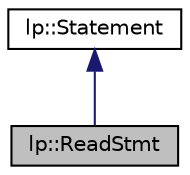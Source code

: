 digraph "lp::ReadStmt"
{
  edge [fontname="Helvetica",fontsize="10",labelfontname="Helvetica",labelfontsize="10"];
  node [fontname="Helvetica",fontsize="10",shape=record];
  Node2 [label="lp::ReadStmt",height=0.2,width=0.4,color="black", fillcolor="grey75", style="filled", fontcolor="black"];
  Node3 -> Node2 [dir="back",color="midnightblue",fontsize="10",style="solid",fontname="Helvetica"];
  Node3 [label="lp::Statement",height=0.2,width=0.4,color="black", fillcolor="white", style="filled",URL="$classlp_1_1Statement.html",tooltip="Definition of atributes and methods of Statement class. "];
}

